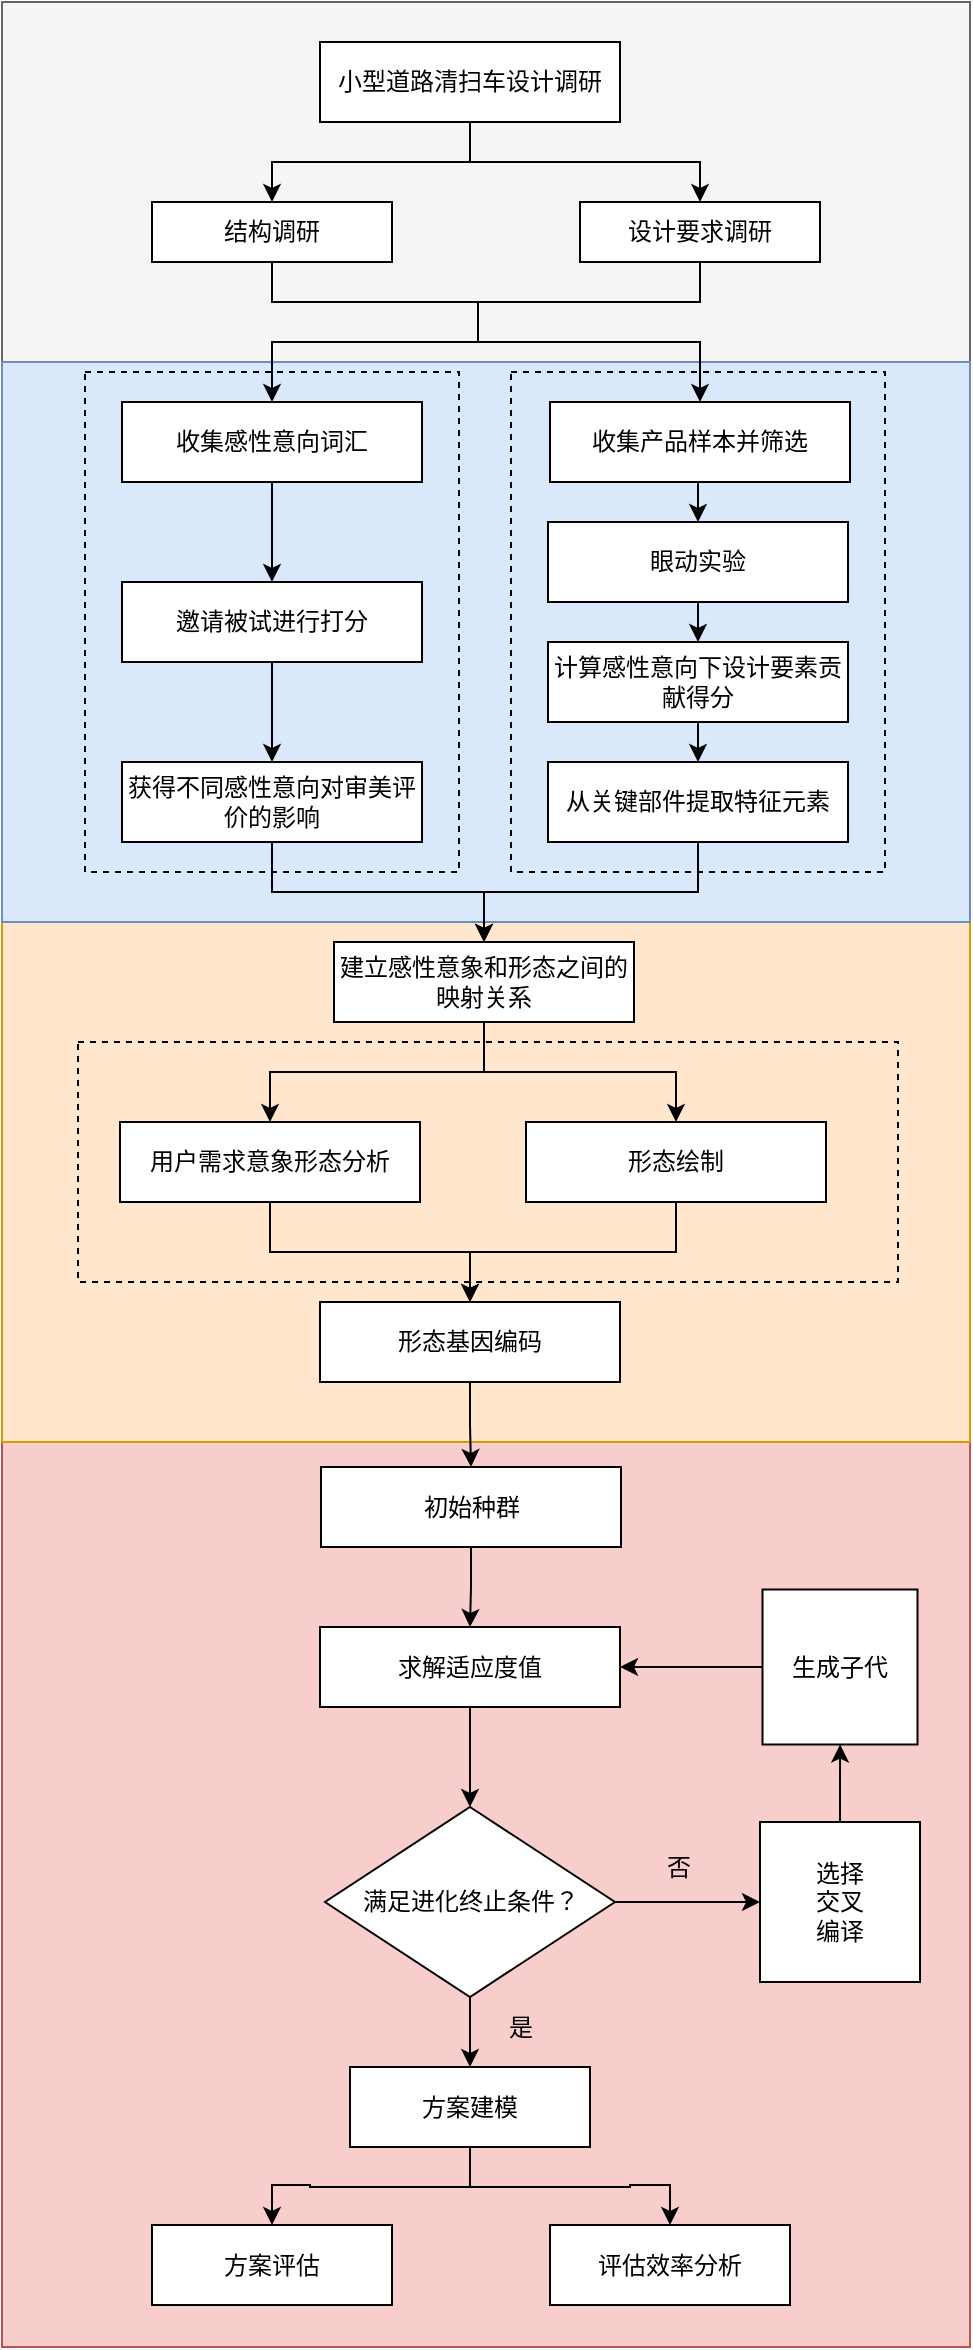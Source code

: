 <mxfile version="17.4.0" type="github">
  <diagram id="Cq71dIn0JD1J3Re9PuSb" name="Page-1">
    <mxGraphModel dx="2307" dy="1191" grid="1" gridSize="10" guides="1" tooltips="1" connect="1" arrows="1" fold="1" page="1" pageScale="1" pageWidth="827" pageHeight="1169" math="0" shadow="0">
      <root>
        <mxCell id="0" />
        <mxCell id="1" parent="0" />
        <mxCell id="_EMdgMbQJmPedWMtAMaf-27" value="" style="rounded=0;whiteSpace=wrap;html=1;fillColor=#f5f5f5;strokeColor=#666666;fontColor=#333333;" parent="1" vertex="1">
          <mxGeometry x="172" y="170" width="484" height="180" as="geometry" />
        </mxCell>
        <mxCell id="_EMdgMbQJmPedWMtAMaf-6" value="" style="rounded=0;whiteSpace=wrap;html=1;fillColor=#f8cecc;strokeColor=#b85450;" parent="1" vertex="1">
          <mxGeometry x="172" y="890" width="484" height="452.5" as="geometry" />
        </mxCell>
        <mxCell id="_EMdgMbQJmPedWMtAMaf-5" value="" style="rounded=0;whiteSpace=wrap;html=1;fillColor=#ffe6cc;strokeColor=#d79b00;" parent="1" vertex="1">
          <mxGeometry x="172" y="630" width="484" height="260" as="geometry" />
        </mxCell>
        <mxCell id="_EMdgMbQJmPedWMtAMaf-4" value="" style="rounded=0;whiteSpace=wrap;html=1;fillColor=#dae8fc;strokeColor=#6c8ebf;" parent="1" vertex="1">
          <mxGeometry x="172" y="350" width="484" height="280" as="geometry" />
        </mxCell>
        <mxCell id="Gl-4RDtrzEMA0AwHz98H-19" style="edgeStyle=orthogonalEdgeStyle;rounded=0;orthogonalLoop=1;jettySize=auto;html=1;exitX=0.5;exitY=1;exitDx=0;exitDy=0;entryX=0.5;entryY=0;entryDx=0;entryDy=0;" parent="1" source="Gl-4RDtrzEMA0AwHz98H-1" target="Gl-4RDtrzEMA0AwHz98H-3" edge="1">
          <mxGeometry relative="1" as="geometry" />
        </mxCell>
        <mxCell id="_EMdgMbQJmPedWMtAMaf-25" style="edgeStyle=orthogonalEdgeStyle;rounded=0;orthogonalLoop=1;jettySize=auto;html=1;exitX=0.5;exitY=0;exitDx=0;exitDy=0;endArrow=none;endFill=0;startArrow=classic;startFill=1;" parent="1" source="Gl-4RDtrzEMA0AwHz98H-1" edge="1">
          <mxGeometry relative="1" as="geometry">
            <mxPoint x="410" y="330" as="targetPoint" />
            <Array as="points">
              <mxPoint x="307" y="340" />
              <mxPoint x="410" y="340" />
            </Array>
          </mxGeometry>
        </mxCell>
        <mxCell id="Gl-4RDtrzEMA0AwHz98H-1" value="收集感性意向词汇" style="rounded=0;whiteSpace=wrap;html=1;" parent="1" vertex="1">
          <mxGeometry x="232" y="370" width="150" height="40" as="geometry" />
        </mxCell>
        <mxCell id="_EMdgMbQJmPedWMtAMaf-26" style="edgeStyle=orthogonalEdgeStyle;rounded=0;orthogonalLoop=1;jettySize=auto;html=1;exitX=0.5;exitY=0;exitDx=0;exitDy=0;endArrow=none;endFill=0;startArrow=classic;startFill=1;" parent="1" source="Gl-4RDtrzEMA0AwHz98H-2" edge="1">
          <mxGeometry relative="1" as="geometry">
            <mxPoint x="420" y="320" as="targetPoint" />
            <Array as="points">
              <mxPoint x="521" y="340" />
              <mxPoint x="410" y="340" />
              <mxPoint x="410" y="320" />
            </Array>
          </mxGeometry>
        </mxCell>
        <mxCell id="gRMvucZ7y_aYcQJP6feq-7" style="edgeStyle=orthogonalEdgeStyle;rounded=0;orthogonalLoop=1;jettySize=auto;html=1;exitX=0.5;exitY=1;exitDx=0;exitDy=0;entryX=0.5;entryY=0;entryDx=0;entryDy=0;" edge="1" parent="1" source="Gl-4RDtrzEMA0AwHz98H-2" target="Gl-4RDtrzEMA0AwHz98H-5">
          <mxGeometry relative="1" as="geometry" />
        </mxCell>
        <mxCell id="Gl-4RDtrzEMA0AwHz98H-2" value="收集产品样本并筛选" style="rounded=0;whiteSpace=wrap;html=1;" parent="1" vertex="1">
          <mxGeometry x="446" y="370" width="150" height="40" as="geometry" />
        </mxCell>
        <mxCell id="Gl-4RDtrzEMA0AwHz98H-20" style="edgeStyle=orthogonalEdgeStyle;rounded=0;orthogonalLoop=1;jettySize=auto;html=1;exitX=0.5;exitY=1;exitDx=0;exitDy=0;entryX=0.5;entryY=0;entryDx=0;entryDy=0;" parent="1" source="Gl-4RDtrzEMA0AwHz98H-3" target="Gl-4RDtrzEMA0AwHz98H-4" edge="1">
          <mxGeometry relative="1" as="geometry" />
        </mxCell>
        <mxCell id="Gl-4RDtrzEMA0AwHz98H-3" value="邀请被试进行打分" style="rounded=0;whiteSpace=wrap;html=1;" parent="1" vertex="1">
          <mxGeometry x="232" y="460" width="150" height="40" as="geometry" />
        </mxCell>
        <mxCell id="gRMvucZ7y_aYcQJP6feq-11" style="edgeStyle=orthogonalEdgeStyle;rounded=0;orthogonalLoop=1;jettySize=auto;html=1;entryX=0.5;entryY=0;entryDx=0;entryDy=0;" edge="1" parent="1" source="Gl-4RDtrzEMA0AwHz98H-4" target="gRMvucZ7y_aYcQJP6feq-1">
          <mxGeometry relative="1" as="geometry" />
        </mxCell>
        <mxCell id="Gl-4RDtrzEMA0AwHz98H-4" value="获得不同感性意向对审美评价的影响" style="rounded=0;whiteSpace=wrap;html=1;" parent="1" vertex="1">
          <mxGeometry x="232" y="550" width="150" height="40" as="geometry" />
        </mxCell>
        <mxCell id="gRMvucZ7y_aYcQJP6feq-8" style="edgeStyle=orthogonalEdgeStyle;rounded=0;orthogonalLoop=1;jettySize=auto;html=1;exitX=0.5;exitY=1;exitDx=0;exitDy=0;entryX=0.5;entryY=0;entryDx=0;entryDy=0;" edge="1" parent="1" source="Gl-4RDtrzEMA0AwHz98H-5" target="Gl-4RDtrzEMA0AwHz98H-10">
          <mxGeometry relative="1" as="geometry" />
        </mxCell>
        <mxCell id="Gl-4RDtrzEMA0AwHz98H-5" value="眼动实验" style="rounded=0;whiteSpace=wrap;html=1;" parent="1" vertex="1">
          <mxGeometry x="445" y="430" width="150" height="40" as="geometry" />
        </mxCell>
        <mxCell id="Gl-4RDtrzEMA0AwHz98H-46" style="edgeStyle=orthogonalEdgeStyle;rounded=0;orthogonalLoop=1;jettySize=auto;html=1;exitX=0.5;exitY=1;exitDx=0;exitDy=0;entryX=0.5;entryY=0;entryDx=0;entryDy=0;" parent="1" source="Gl-4RDtrzEMA0AwHz98H-8" target="Gl-4RDtrzEMA0AwHz98H-11" edge="1">
          <mxGeometry relative="1" as="geometry" />
        </mxCell>
        <mxCell id="Gl-4RDtrzEMA0AwHz98H-8" value="初始种群" style="rounded=0;whiteSpace=wrap;html=1;" parent="1" vertex="1">
          <mxGeometry x="331.5" y="902.5" width="150" height="40" as="geometry" />
        </mxCell>
        <mxCell id="gRMvucZ7y_aYcQJP6feq-9" style="edgeStyle=orthogonalEdgeStyle;rounded=0;orthogonalLoop=1;jettySize=auto;html=1;exitX=0.5;exitY=1;exitDx=0;exitDy=0;entryX=0.5;entryY=0;entryDx=0;entryDy=0;" edge="1" parent="1" source="Gl-4RDtrzEMA0AwHz98H-10" target="Gl-4RDtrzEMA0AwHz98H-16">
          <mxGeometry relative="1" as="geometry" />
        </mxCell>
        <mxCell id="Gl-4RDtrzEMA0AwHz98H-10" value="计算感性意向下设计要素贡献得分" style="rounded=0;whiteSpace=wrap;html=1;" parent="1" vertex="1">
          <mxGeometry x="445" y="490" width="150" height="40" as="geometry" />
        </mxCell>
        <mxCell id="Gl-4RDtrzEMA0AwHz98H-29" value="" style="edgeStyle=orthogonalEdgeStyle;rounded=0;orthogonalLoop=1;jettySize=auto;html=1;" parent="1" source="Gl-4RDtrzEMA0AwHz98H-11" target="Gl-4RDtrzEMA0AwHz98H-28" edge="1">
          <mxGeometry relative="1" as="geometry" />
        </mxCell>
        <mxCell id="Gl-4RDtrzEMA0AwHz98H-11" value="求解适应度值" style="rounded=0;whiteSpace=wrap;html=1;" parent="1" vertex="1">
          <mxGeometry x="331" y="982.5" width="150" height="40" as="geometry" />
        </mxCell>
        <mxCell id="gRMvucZ7y_aYcQJP6feq-10" style="edgeStyle=orthogonalEdgeStyle;rounded=0;orthogonalLoop=1;jettySize=auto;html=1;exitX=0.5;exitY=1;exitDx=0;exitDy=0;entryX=0.5;entryY=0;entryDx=0;entryDy=0;" edge="1" parent="1" source="Gl-4RDtrzEMA0AwHz98H-16" target="gRMvucZ7y_aYcQJP6feq-1">
          <mxGeometry relative="1" as="geometry" />
        </mxCell>
        <mxCell id="Gl-4RDtrzEMA0AwHz98H-16" value="从关键部件提取特征元素" style="rounded=0;whiteSpace=wrap;html=1;" parent="1" vertex="1">
          <mxGeometry x="445" y="550" width="150" height="40" as="geometry" />
        </mxCell>
        <mxCell id="Gl-4RDtrzEMA0AwHz98H-33" style="edgeStyle=orthogonalEdgeStyle;rounded=0;orthogonalLoop=1;jettySize=auto;html=1;exitX=0.5;exitY=1;exitDx=0;exitDy=0;" parent="1" source="Gl-4RDtrzEMA0AwHz98H-28" edge="1">
          <mxGeometry relative="1" as="geometry">
            <mxPoint x="406" y="1202.5" as="targetPoint" />
          </mxGeometry>
        </mxCell>
        <mxCell id="Gl-4RDtrzEMA0AwHz98H-38" style="edgeStyle=orthogonalEdgeStyle;rounded=0;orthogonalLoop=1;jettySize=auto;html=1;exitX=1;exitY=0.5;exitDx=0;exitDy=0;" parent="1" source="Gl-4RDtrzEMA0AwHz98H-28" target="Gl-4RDtrzEMA0AwHz98H-39" edge="1">
          <mxGeometry relative="1" as="geometry">
            <mxPoint x="531" y="1120.5" as="targetPoint" />
          </mxGeometry>
        </mxCell>
        <mxCell id="Gl-4RDtrzEMA0AwHz98H-28" value="满足进化终止条件？" style="rhombus;whiteSpace=wrap;html=1;rounded=0;spacingTop=0;spacingBottom=0;spacingRight=10;spacingLeft=10;" parent="1" vertex="1">
          <mxGeometry x="333.5" y="1072.5" width="145" height="95" as="geometry" />
        </mxCell>
        <mxCell id="_EMdgMbQJmPedWMtAMaf-2" style="edgeStyle=orthogonalEdgeStyle;rounded=0;orthogonalLoop=1;jettySize=auto;html=1;exitX=0.5;exitY=1;exitDx=0;exitDy=0;entryX=0.5;entryY=0;entryDx=0;entryDy=0;" parent="1" source="Gl-4RDtrzEMA0AwHz98H-34" target="_EMdgMbQJmPedWMtAMaf-1" edge="1">
          <mxGeometry relative="1" as="geometry" />
        </mxCell>
        <mxCell id="_EMdgMbQJmPedWMtAMaf-11" style="edgeStyle=orthogonalEdgeStyle;rounded=0;orthogonalLoop=1;jettySize=auto;html=1;exitX=0.5;exitY=1;exitDx=0;exitDy=0;entryX=0.5;entryY=0;entryDx=0;entryDy=0;" parent="1" source="Gl-4RDtrzEMA0AwHz98H-34" target="_EMdgMbQJmPedWMtAMaf-10" edge="1">
          <mxGeometry relative="1" as="geometry" />
        </mxCell>
        <mxCell id="Gl-4RDtrzEMA0AwHz98H-34" value="&lt;div&gt;方案建模&lt;/div&gt;" style="whiteSpace=wrap;html=1;rounded=0;spacingTop=0;spacingLeft=10;spacingBottom=0;spacingRight=10;" parent="1" vertex="1">
          <mxGeometry x="346" y="1202.5" width="120" height="40" as="geometry" />
        </mxCell>
        <mxCell id="Gl-4RDtrzEMA0AwHz98H-41" value="" style="edgeStyle=orthogonalEdgeStyle;rounded=0;orthogonalLoop=1;jettySize=auto;html=1;" parent="1" source="Gl-4RDtrzEMA0AwHz98H-39" target="Gl-4RDtrzEMA0AwHz98H-40" edge="1">
          <mxGeometry relative="1" as="geometry" />
        </mxCell>
        <mxCell id="Gl-4RDtrzEMA0AwHz98H-39" value="&lt;div&gt;选择&lt;/div&gt;&lt;div&gt;交叉&lt;/div&gt;&lt;div&gt;编译&lt;br&gt;&lt;/div&gt;" style="whiteSpace=wrap;html=1;aspect=fixed;" parent="1" vertex="1">
          <mxGeometry x="551" y="1080" width="80" height="80" as="geometry" />
        </mxCell>
        <mxCell id="Gl-4RDtrzEMA0AwHz98H-42" style="edgeStyle=orthogonalEdgeStyle;rounded=0;orthogonalLoop=1;jettySize=auto;html=1;exitX=0;exitY=0.5;exitDx=0;exitDy=0;entryX=1;entryY=0.5;entryDx=0;entryDy=0;" parent="1" source="Gl-4RDtrzEMA0AwHz98H-40" target="Gl-4RDtrzEMA0AwHz98H-11" edge="1">
          <mxGeometry relative="1" as="geometry" />
        </mxCell>
        <mxCell id="Gl-4RDtrzEMA0AwHz98H-40" value="生成子代" style="whiteSpace=wrap;html=1;aspect=fixed;" parent="1" vertex="1">
          <mxGeometry x="552.25" y="963.75" width="77.5" height="77.5" as="geometry" />
        </mxCell>
        <mxCell id="Gl-4RDtrzEMA0AwHz98H-43" value="否" style="text;html=1;align=center;verticalAlign=middle;resizable=0;points=[];autosize=1;strokeColor=none;fillColor=none;" parent="1" vertex="1">
          <mxGeometry x="495" y="1092.5" width="30" height="20" as="geometry" />
        </mxCell>
        <mxCell id="Gl-4RDtrzEMA0AwHz98H-44" value="是" style="text;html=1;align=center;verticalAlign=middle;resizable=0;points=[];autosize=1;strokeColor=none;fillColor=none;" parent="1" vertex="1">
          <mxGeometry x="416" y="1172.5" width="30" height="20" as="geometry" />
        </mxCell>
        <mxCell id="_EMdgMbQJmPedWMtAMaf-1" value="&lt;div&gt;方案评估&lt;/div&gt;" style="whiteSpace=wrap;html=1;rounded=0;spacingTop=0;spacingLeft=10;spacingBottom=0;spacingRight=10;" parent="1" vertex="1">
          <mxGeometry x="247" y="1281.5" width="120" height="40" as="geometry" />
        </mxCell>
        <mxCell id="_EMdgMbQJmPedWMtAMaf-20" style="edgeStyle=orthogonalEdgeStyle;rounded=0;orthogonalLoop=1;jettySize=auto;html=1;exitX=0.5;exitY=1;exitDx=0;exitDy=0;entryX=0.5;entryY=0;entryDx=0;entryDy=0;" parent="1" source="_EMdgMbQJmPedWMtAMaf-7" target="_EMdgMbQJmPedWMtAMaf-18" edge="1">
          <mxGeometry relative="1" as="geometry" />
        </mxCell>
        <mxCell id="_EMdgMbQJmPedWMtAMaf-21" style="edgeStyle=orthogonalEdgeStyle;rounded=0;orthogonalLoop=1;jettySize=auto;html=1;exitX=0.5;exitY=1;exitDx=0;exitDy=0;" parent="1" source="_EMdgMbQJmPedWMtAMaf-7" target="_EMdgMbQJmPedWMtAMaf-19" edge="1">
          <mxGeometry relative="1" as="geometry" />
        </mxCell>
        <mxCell id="_EMdgMbQJmPedWMtAMaf-7" value="小型道路清扫车设计调研" style="rounded=0;whiteSpace=wrap;html=1;" parent="1" vertex="1">
          <mxGeometry x="331" y="190" width="150" height="40" as="geometry" />
        </mxCell>
        <mxCell id="_EMdgMbQJmPedWMtAMaf-10" value="评估效率分析" style="whiteSpace=wrap;html=1;rounded=0;spacingTop=0;spacingLeft=10;spacingBottom=0;spacingRight=10;" parent="1" vertex="1">
          <mxGeometry x="446" y="1281.5" width="120" height="40" as="geometry" />
        </mxCell>
        <mxCell id="_EMdgMbQJmPedWMtAMaf-18" value="结构调研" style="rounded=0;whiteSpace=wrap;html=1;" parent="1" vertex="1">
          <mxGeometry x="247" y="270" width="120" height="30" as="geometry" />
        </mxCell>
        <mxCell id="_EMdgMbQJmPedWMtAMaf-24" value="" style="edgeStyle=orthogonalEdgeStyle;rounded=0;orthogonalLoop=1;jettySize=auto;html=1;endArrow=none;endFill=0;" parent="1" source="_EMdgMbQJmPedWMtAMaf-19" target="_EMdgMbQJmPedWMtAMaf-18" edge="1">
          <mxGeometry relative="1" as="geometry">
            <Array as="points">
              <mxPoint x="521" y="320" />
              <mxPoint x="307" y="320" />
            </Array>
          </mxGeometry>
        </mxCell>
        <mxCell id="_EMdgMbQJmPedWMtAMaf-19" value="设计要求调研" style="rounded=0;whiteSpace=wrap;html=1;" parent="1" vertex="1">
          <mxGeometry x="461" y="270" width="120" height="30" as="geometry" />
        </mxCell>
        <mxCell id="gRMvucZ7y_aYcQJP6feq-20" style="edgeStyle=orthogonalEdgeStyle;rounded=0;orthogonalLoop=1;jettySize=auto;html=1;exitX=0.5;exitY=1;exitDx=0;exitDy=0;entryX=0.5;entryY=0;entryDx=0;entryDy=0;" edge="1" parent="1" source="gRMvucZ7y_aYcQJP6feq-1" target="gRMvucZ7y_aYcQJP6feq-16">
          <mxGeometry relative="1" as="geometry" />
        </mxCell>
        <mxCell id="gRMvucZ7y_aYcQJP6feq-21" style="edgeStyle=orthogonalEdgeStyle;rounded=0;orthogonalLoop=1;jettySize=auto;html=1;exitX=0.5;exitY=1;exitDx=0;exitDy=0;entryX=0.5;entryY=0;entryDx=0;entryDy=0;" edge="1" parent="1" source="gRMvucZ7y_aYcQJP6feq-1" target="gRMvucZ7y_aYcQJP6feq-17">
          <mxGeometry relative="1" as="geometry" />
        </mxCell>
        <mxCell id="gRMvucZ7y_aYcQJP6feq-1" value="建立感性意象和形态之间的映射关系" style="rounded=0;whiteSpace=wrap;html=1;" vertex="1" parent="1">
          <mxGeometry x="338" y="640" width="150" height="40" as="geometry" />
        </mxCell>
        <mxCell id="gRMvucZ7y_aYcQJP6feq-3" value="" style="rounded=0;whiteSpace=wrap;html=1;fillColor=none;dashed=1;" vertex="1" parent="1">
          <mxGeometry x="213.5" y="355" width="187" height="250" as="geometry" />
        </mxCell>
        <mxCell id="gRMvucZ7y_aYcQJP6feq-4" value="" style="rounded=0;whiteSpace=wrap;html=1;fillColor=none;dashed=1;" vertex="1" parent="1">
          <mxGeometry x="426.5" y="355" width="187" height="250" as="geometry" />
        </mxCell>
        <mxCell id="gRMvucZ7y_aYcQJP6feq-28" style="edgeStyle=orthogonalEdgeStyle;rounded=0;orthogonalLoop=1;jettySize=auto;html=1;exitX=0.5;exitY=1;exitDx=0;exitDy=0;" edge="1" parent="1" source="gRMvucZ7y_aYcQJP6feq-12" target="Gl-4RDtrzEMA0AwHz98H-8">
          <mxGeometry relative="1" as="geometry" />
        </mxCell>
        <mxCell id="gRMvucZ7y_aYcQJP6feq-12" value="形态基因编码" style="rounded=0;whiteSpace=wrap;html=1;" vertex="1" parent="1">
          <mxGeometry x="331" y="820" width="150" height="40" as="geometry" />
        </mxCell>
        <mxCell id="gRMvucZ7y_aYcQJP6feq-26" style="edgeStyle=orthogonalEdgeStyle;rounded=0;orthogonalLoop=1;jettySize=auto;html=1;exitX=0.5;exitY=1;exitDx=0;exitDy=0;entryX=0.5;entryY=0;entryDx=0;entryDy=0;" edge="1" parent="1" source="gRMvucZ7y_aYcQJP6feq-16" target="gRMvucZ7y_aYcQJP6feq-12">
          <mxGeometry relative="1" as="geometry" />
        </mxCell>
        <mxCell id="gRMvucZ7y_aYcQJP6feq-16" value="用户需求意象形态分析" style="rounded=0;whiteSpace=wrap;html=1;" vertex="1" parent="1">
          <mxGeometry x="231" y="730" width="150" height="40" as="geometry" />
        </mxCell>
        <mxCell id="gRMvucZ7y_aYcQJP6feq-29" style="edgeStyle=orthogonalEdgeStyle;rounded=0;orthogonalLoop=1;jettySize=auto;html=1;exitX=0.5;exitY=1;exitDx=0;exitDy=0;entryX=0.5;entryY=0;entryDx=0;entryDy=0;" edge="1" parent="1" source="gRMvucZ7y_aYcQJP6feq-17" target="gRMvucZ7y_aYcQJP6feq-12">
          <mxGeometry relative="1" as="geometry" />
        </mxCell>
        <mxCell id="gRMvucZ7y_aYcQJP6feq-17" value="形态绘制" style="rounded=0;whiteSpace=wrap;html=1;" vertex="1" parent="1">
          <mxGeometry x="434" y="730" width="150" height="40" as="geometry" />
        </mxCell>
        <mxCell id="gRMvucZ7y_aYcQJP6feq-30" value="" style="rounded=0;whiteSpace=wrap;html=1;fillColor=none;dashed=1;" vertex="1" parent="1">
          <mxGeometry x="210" y="690" width="410" height="120" as="geometry" />
        </mxCell>
      </root>
    </mxGraphModel>
  </diagram>
</mxfile>
